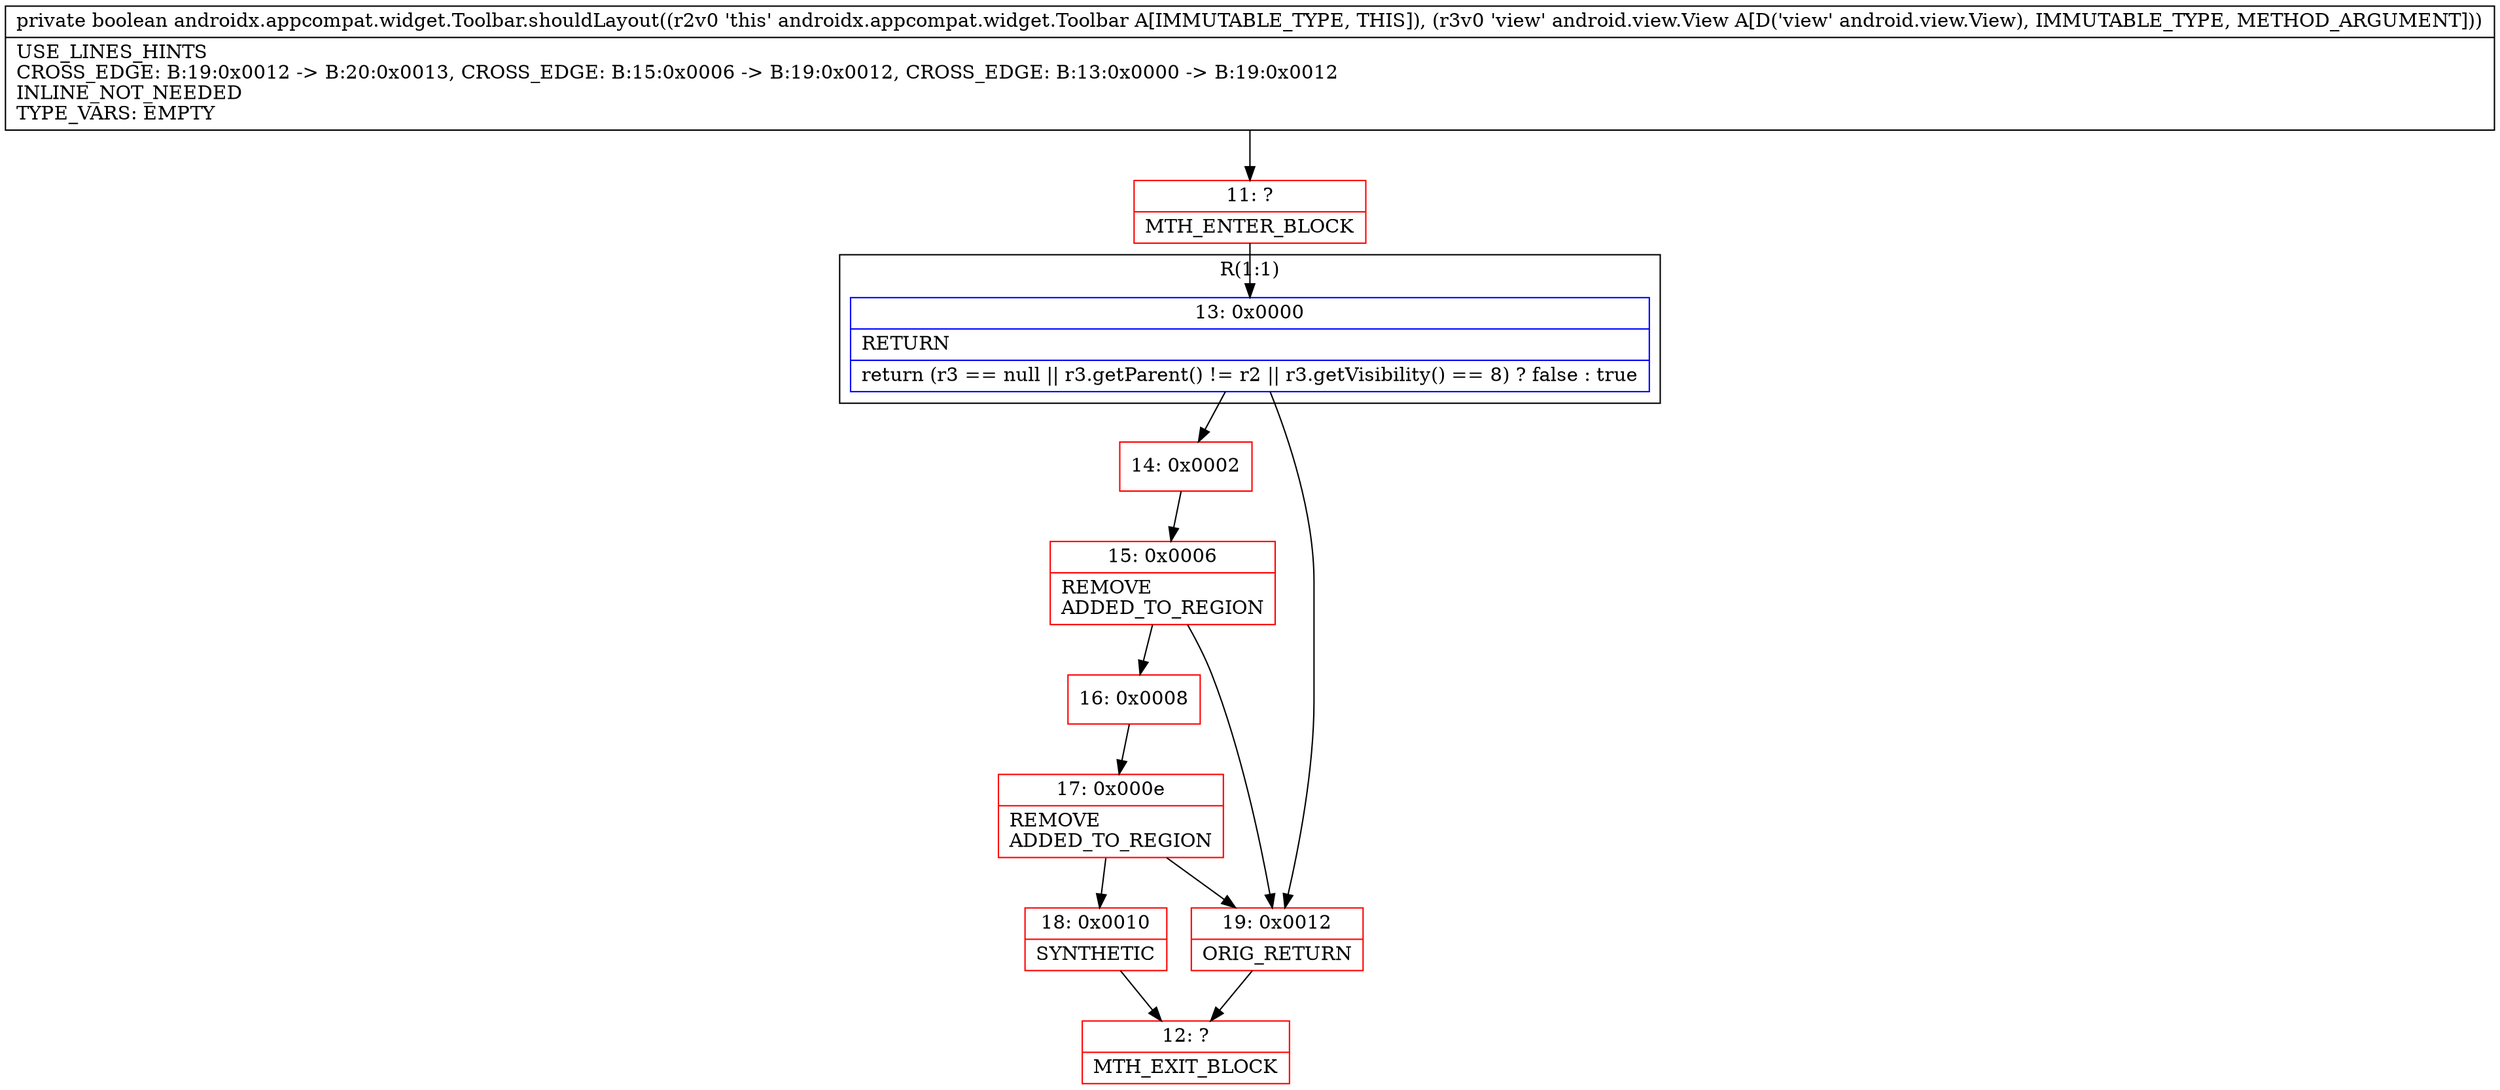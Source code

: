 digraph "CFG forandroidx.appcompat.widget.Toolbar.shouldLayout(Landroid\/view\/View;)Z" {
subgraph cluster_Region_1783009302 {
label = "R(1:1)";
node [shape=record,color=blue];
Node_13 [shape=record,label="{13\:\ 0x0000|RETURN\l|return (r3 == null \|\| r3.getParent() != r2 \|\| r3.getVisibility() == 8) ? false : true\l}"];
}
Node_11 [shape=record,color=red,label="{11\:\ ?|MTH_ENTER_BLOCK\l}"];
Node_14 [shape=record,color=red,label="{14\:\ 0x0002}"];
Node_15 [shape=record,color=red,label="{15\:\ 0x0006|REMOVE\lADDED_TO_REGION\l}"];
Node_16 [shape=record,color=red,label="{16\:\ 0x0008}"];
Node_17 [shape=record,color=red,label="{17\:\ 0x000e|REMOVE\lADDED_TO_REGION\l}"];
Node_18 [shape=record,color=red,label="{18\:\ 0x0010|SYNTHETIC\l}"];
Node_12 [shape=record,color=red,label="{12\:\ ?|MTH_EXIT_BLOCK\l}"];
Node_19 [shape=record,color=red,label="{19\:\ 0x0012|ORIG_RETURN\l}"];
MethodNode[shape=record,label="{private boolean androidx.appcompat.widget.Toolbar.shouldLayout((r2v0 'this' androidx.appcompat.widget.Toolbar A[IMMUTABLE_TYPE, THIS]), (r3v0 'view' android.view.View A[D('view' android.view.View), IMMUTABLE_TYPE, METHOD_ARGUMENT]))  | USE_LINES_HINTS\lCROSS_EDGE: B:19:0x0012 \-\> B:20:0x0013, CROSS_EDGE: B:15:0x0006 \-\> B:19:0x0012, CROSS_EDGE: B:13:0x0000 \-\> B:19:0x0012\lINLINE_NOT_NEEDED\lTYPE_VARS: EMPTY\l}"];
MethodNode -> Node_11;Node_13 -> Node_14;
Node_13 -> Node_19;
Node_11 -> Node_13;
Node_14 -> Node_15;
Node_15 -> Node_16;
Node_15 -> Node_19;
Node_16 -> Node_17;
Node_17 -> Node_18;
Node_17 -> Node_19;
Node_18 -> Node_12;
Node_19 -> Node_12;
}

